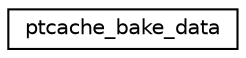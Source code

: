digraph G
{
  edge [fontname="Helvetica",fontsize="10",labelfontname="Helvetica",labelfontsize="10"];
  node [fontname="Helvetica",fontsize="10",shape=record];
  rankdir=LR;
  Node1 [label="ptcache_bake_data",height=0.2,width=0.4,color="black", fillcolor="white", style="filled",URL="$dc/dd6/structptcache__bake__data.html"];
}
